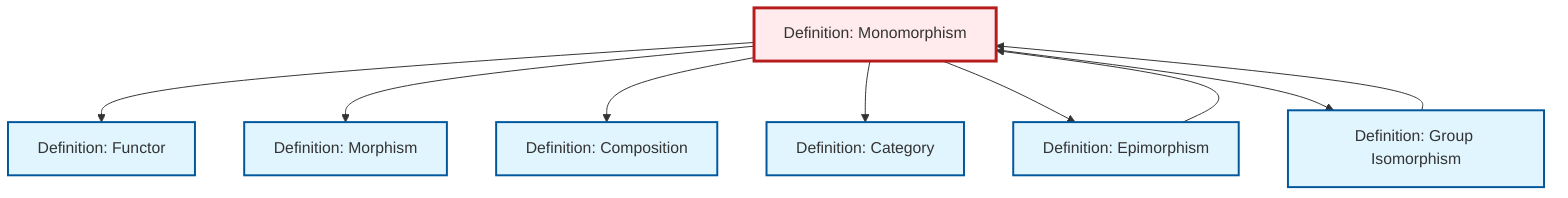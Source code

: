 graph TD
    classDef definition fill:#e1f5fe,stroke:#01579b,stroke-width:2px
    classDef theorem fill:#f3e5f5,stroke:#4a148c,stroke-width:2px
    classDef axiom fill:#fff3e0,stroke:#e65100,stroke-width:2px
    classDef example fill:#e8f5e9,stroke:#1b5e20,stroke-width:2px
    classDef current fill:#ffebee,stroke:#b71c1c,stroke-width:3px
    def-composition["Definition: Composition"]:::definition
    def-functor["Definition: Functor"]:::definition
    def-monomorphism["Definition: Monomorphism"]:::definition
    def-epimorphism["Definition: Epimorphism"]:::definition
    def-morphism["Definition: Morphism"]:::definition
    def-isomorphism["Definition: Group Isomorphism"]:::definition
    def-category["Definition: Category"]:::definition
    def-monomorphism --> def-functor
    def-monomorphism --> def-morphism
    def-monomorphism --> def-composition
    def-monomorphism --> def-category
    def-monomorphism --> def-epimorphism
    def-monomorphism --> def-isomorphism
    def-epimorphism --> def-monomorphism
    def-isomorphism --> def-monomorphism
    class def-monomorphism current